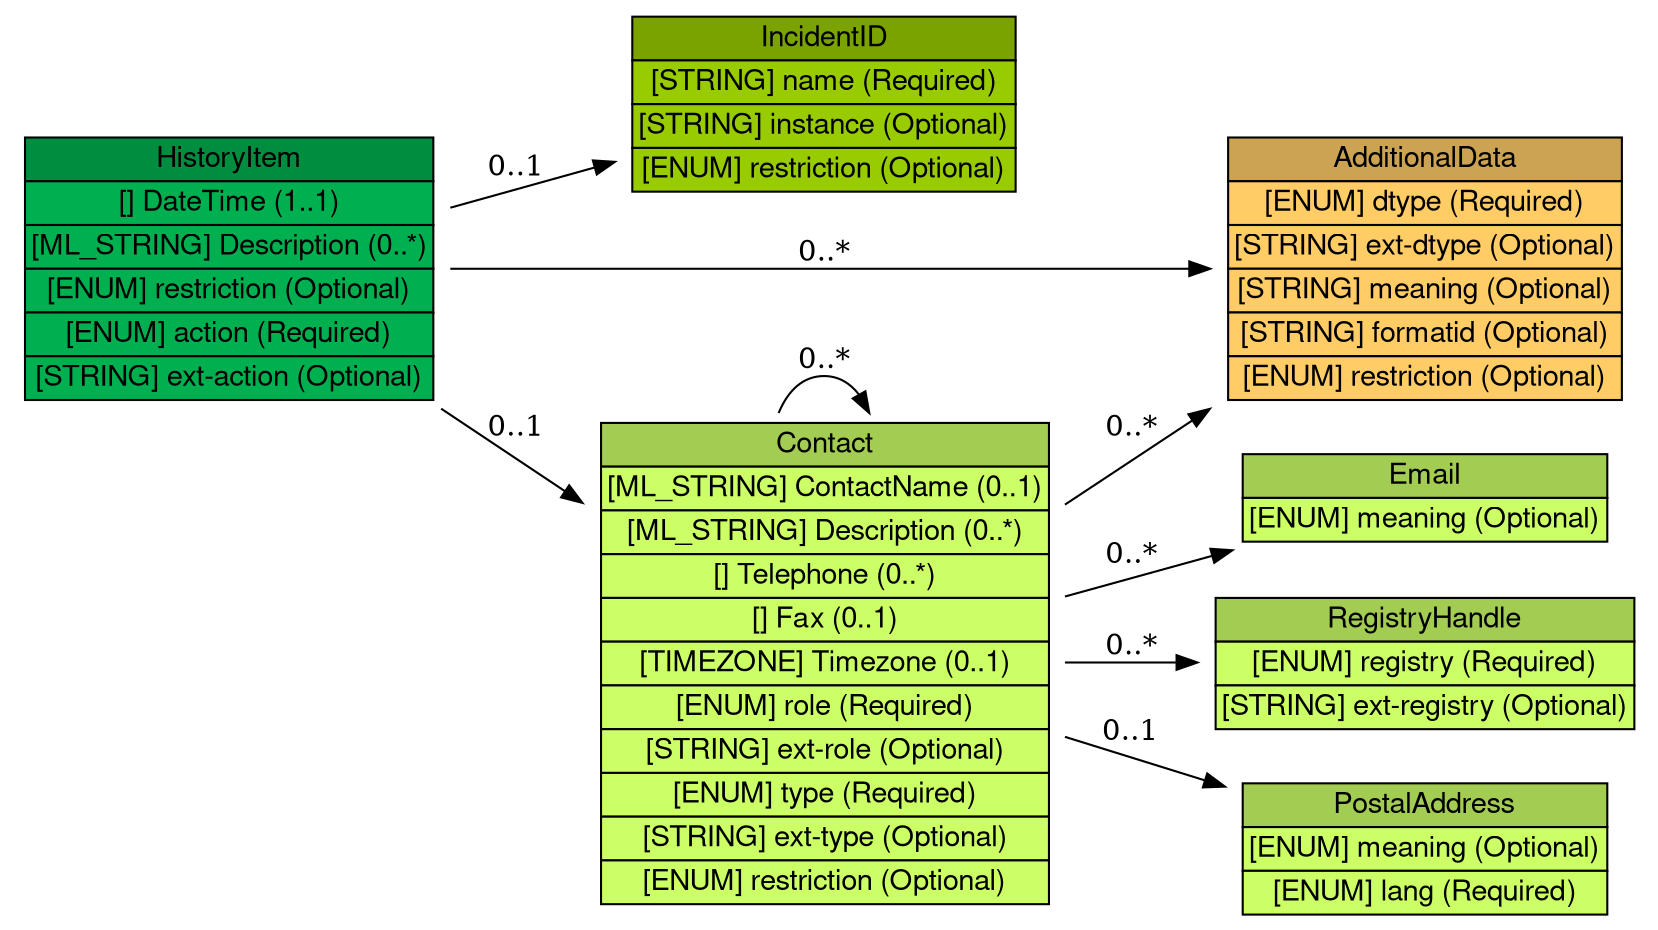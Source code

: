 digraph HistoryItem {
	graph [bb="0,0,775,483",
		rankdir=LR
	];
	node [label="\N"];
	HistoryItem	 [height=1.8611,
		label=<<table BORDER="0" CELLBORDER="1" CELLSPACING="0"> <tr> <td BGCOLOR="#008d40" HREF="/idmef_parser/IODEF/HistoryItem.html" TITLE="The HistoryItem class is an entry in the History (Section 3.11) log that documents a particular action or event that occurred in the course of handling the incident. The details of the entry are a free-form description, but each can be categorized with the type attribute. "><FONT FACE="Nimbus Sans L">HistoryItem</FONT></td> </tr>" %<tr><td BGCOLOR="#00B050"  HREF="/idmef_parser/IODEF/HistoryItem.html" TITLE="Timestamp of this entry in the history log (e.g., when the action described in the Description was taken)."><FONT FACE="Nimbus Sans L">[] DateTime (1..1)</FONT></td></tr>%<tr><td BGCOLOR="#00B050"  HREF="/idmef_parser/IODEF/HistoryItem.html" TITLE="A free-form textual description of the action or event."><FONT FACE="Nimbus Sans L">[ML_STRING] Description (0..*)</FONT></td></tr>%<tr><td BGCOLOR="#00B050"  HREF="/idmef_parser/IODEF/HistoryItem.html" TITLE="This attribute has been defined in Section 3.2."><FONT FACE="Nimbus Sans L">[ENUM] restriction (Optional)</FONT></td></tr>%<tr><td BGCOLOR="#00B050"  HREF="/idmef_parser/IODEF/HistoryItem.html" TITLE="Classifies a performed action or occurrence documented in this history log entry.  As activity will likely have been instigated either through a previously conveyed expectation or internal investigation, this attribute is identical to the category attribute of the Expectation class.  The difference is only one of tense.  When an action is in this class, it has been completed.  See Section 3.13."><FONT FACE="Nimbus Sans L">[ENUM] action (Required)</FONT></td></tr>%<tr><td BGCOLOR="#00B050"  HREF="/idmef_parser/IODEF/HistoryItem.html" TITLE="A means by which to extend the action attribute.  See Section 5.1."><FONT FACE="Nimbus Sans L">[STRING] ext-action (Optional)</FONT></td></tr>%</table>>,
		pos="106,220",
		shape=plaintext,
		width=2.9444];
	IncidentID	 [height=1.2778,
		label=<<table BORDER="0" CELLBORDER="1" CELLSPACING="0"> <tr> <td BGCOLOR="#7aa300" HREF="/idmef_parser/IODEF/IncidentID.html" TITLE="The IncidentID class represents an incident tracking number that is unique in the context of the CSIRT and identifies the activity characterized in an IODEF Document. This identifier would serve as an index into the CSIRT incident handling system. The combination of the name attribute and the string in the element content MUST be a globally unique identifier describing the activity. Documents generated by a given CSIRT MUST NOT reuse the same value unless they are referencing the same incident. "><FONT FACE="Nimbus Sans L">IncidentID</FONT></td> </tr>" %<tr><td BGCOLOR="#99CC00"  HREF="/idmef_parser/IODEF/IncidentID.html" TITLE="An identifier describing the CSIRT that created the document.  In order to have a globally unique CSIRT name, the fully qualified domain name associated with the CSIRT MUST be used."><FONT FACE="Nimbus Sans L">[STRING] name (Required)</FONT></td></tr>%<tr><td BGCOLOR="#99CC00"  HREF="/idmef_parser/IODEF/IncidentID.html" TITLE="An identifier referencing a subset of the named incident."><FONT FACE="Nimbus Sans L">[STRING] instance (Optional)</FONT></td></tr>%<tr><td BGCOLOR="#99CC00"  HREF="/idmef_parser/IODEF/IncidentID.html" TITLE="This attribute has been defined in Section 3.2."><FONT FACE="Nimbus Sans L">[ENUM] restriction (Optional)</FONT></td></tr>%</table>>,
		pos="386,437",
		shape=plaintext,
		width=2.7639];
	HistoryItem -> IncidentID	 [label="0..1",
		lp="241.5,374.5",
		pos="e,286.32,391.94 164.71,287.18 194.44,318.58 232.37,354.93 271,382 273.14,383.5 275.33,384.98 277.56,386.44"];
	Contact	 [height=3.3194,
		label=<<table BORDER="0" CELLBORDER="1" CELLSPACING="0"> <tr> <td BGCOLOR="#a3cc52" HREF="/idmef_parser/IODEF/Contact.html" TITLE="The Contact class describes contact information for organizations and personnel involved in the incident. This class allows for the naming of the involved party, specifying contact information for them, and identifying their role in the incident. "><FONT FACE="Nimbus Sans L">Contact</FONT></td> </tr>" %<tr><td BGCOLOR="#CCFF66"  HREF="/idmef_parser/IODEF/Contact.html" TITLE="The name of the contact.  The contact may either be an organization or a person.  The type attribute disambiguates the semantics."><FONT FACE="Nimbus Sans L">[ML_STRING] ContactName (0..1)</FONT></td></tr>%<tr><td BGCOLOR="#CCFF66"  HREF="/idmef_parser/IODEF/Contact.html" TITLE="A free-form description of this contact.  In the case of a person, this is often the organizational title of the individual."><FONT FACE="Nimbus Sans L">[ML_STRING] Description (0..*)</FONT></td></tr>%<tr><td BGCOLOR="#CCFF66"  HREF="/idmef_parser/IODEF/Contact.html" TITLE="The telephone number of the contact."><FONT FACE="Nimbus Sans L">[] Telephone (0..*)</FONT></td></tr>%<tr><td BGCOLOR="#CCFF66"  HREF="/idmef_parser/IODEF/Contact.html" TITLE="The facsimile telephone number of the contact."><FONT FACE="Nimbus Sans L">[] Fax (0..1)</FONT></td></tr>%<tr><td BGCOLOR="#CCFF66"  HREF="/idmef_parser/IODEF/Contact.html" TITLE="The timezone in which the contact resides formatted according to Section 2.9."><FONT FACE="Nimbus Sans L">[TIMEZONE] Timezone (0..1)</FONT></td></tr>%<tr><td BGCOLOR="#CCFF66"  HREF="/idmef_parser/IODEF/Contact.html" TITLE="Indicates the role the contact fulfills.  This attribute is defined as an enumerated list:"><FONT FACE="Nimbus Sans L">[ENUM] role (Required)</FONT></td></tr>%<tr><td BGCOLOR="#CCFF66"  HREF="/idmef_parser/IODEF/Contact.html" TITLE="A means by which to extend the role attribute. See Section 5.1."><FONT FACE="Nimbus Sans L">[STRING] ext-role (Optional)</FONT></td></tr>%<tr><td BGCOLOR="#CCFF66"  HREF="/idmef_parser/IODEF/Contact.html" TITLE="Indicates the type of contact being described. This attribute is defined as an enumerated list:"><FONT FACE="Nimbus Sans L">[ENUM] type (Required)</FONT></td></tr>%<tr><td BGCOLOR="#CCFF66"  HREF="/idmef_parser/IODEF/Contact.html" TITLE="A means by which to extend the type attribute. See Section 5.1."><FONT FACE="Nimbus Sans L">[STRING] ext-type (Optional)</FONT></td></tr>%<tr><td BGCOLOR="#CCFF66"  HREF="/idmef_parser/IODEF/Contact.html" TITLE="This attribute is defined in Section 3.2."><FONT FACE="Nimbus Sans L">[ENUM] restriction (Optional)</FONT></td></tr>%</table>>,
		pos="386,220",
		shape=plaintext,
		width=3.1944];
	HistoryItem -> Contact	 [label="0..1",
		lp="241.5,227.5",
		pos="e,270.94,220 212.26,220 228.14,220 244.64,220 260.88,220"];
	AdditionalData	 [height=1.8611,
		label=<<table BORDER="0" CELLBORDER="1" CELLSPACING="0"> <tr> <td BGCOLOR="#cca352" HREF="/idmef_parser/IODEF/AdditionalData.html" TITLE="The AdditionalData class serves as an extension mechanism for information not otherwise represented in the data model. For relatively simple information, atomic data types (e.g., integers, strings) are provided with a mechanism to annotate their meaning. The class can also be used to extend the data model (and the associated Schema) to support proprietary extensions by encapsulating entire XML documents conforming to another Schema (e.g., IDMEF). A detailed discussion for extending the data model and the schema can be found in Section 5. "><FONT FACE="Nimbus Sans L">AdditionalData</FONT></td> </tr>" %<tr><td BGCOLOR="#FFCC66"  HREF="/idmef_parser/IODEF/AdditionalData.html" TITLE="The data type of the element content.  The permitted values for this attribute are shown below.  The default value is &quot;string&quot;."><FONT FACE="Nimbus Sans L">[ENUM] dtype (Required)</FONT></td></tr>%<tr><td BGCOLOR="#FFCC66"  HREF="/idmef_parser/IODEF/AdditionalData.html" TITLE="A means by which to extend the dtype attribute.  See Section 5.1."><FONT FACE="Nimbus Sans L">[STRING] ext-dtype (Optional)</FONT></td></tr>%<tr><td BGCOLOR="#FFCC66"  HREF="/idmef_parser/IODEF/AdditionalData.html" TITLE="A free-form description of the element content."><FONT FACE="Nimbus Sans L">[STRING] meaning (Optional)</FONT></td></tr>%<tr><td BGCOLOR="#FFCC66"  HREF="/idmef_parser/IODEF/AdditionalData.html" TITLE="An identifier referencing the format and semantics of the element content."><FONT FACE="Nimbus Sans L">[STRING] formatid (Optional)</FONT></td></tr>%<tr><td BGCOLOR="#FFCC66"  HREF="/idmef_parser/IODEF/AdditionalData.html" TITLE="This attribute has been defined in Section 3.2."><FONT FACE="Nimbus Sans L">[ENUM] restriction (Optional)</FONT></td></tr>%</table>>,
		pos="667.5,67",
		shape=plaintext,
		width=2.8194];
	HistoryItem -> AdditionalData	 [label="0..*",
		lp="386,83.5",
		pos="e,565.65,50.727 162.43,152.97 191.5,123.55 229.53,92.091 271,76 361.95,40.71 473.69,41.727 555.34,49.672"];
	Contact -> Contact	 [label="0..*",
		lp="386,365",
		pos="e,407.46,339.75 364.54,339.75 369,350.65 376.16,357.5 386,357.5 392.77,357.5 398.26,354.26 402.49,348.7"];
	RegistryHandle	 [height=0.98611,
		label=<<table BORDER="0" CELLBORDER="1" CELLSPACING="0"> <tr> <td BGCOLOR="#a3cc52" HREF="/idmef_parser/IODEF/RegistryHandle.html" TITLE="The RegistryHandle class represents a handle into an Internet registry or community-specific database. The handle is specified in the element content and the type attribute specifies the database. "><FONT FACE="Nimbus Sans L">RegistryHandle</FONT></td> </tr>" %<tr><td BGCOLOR="#CCFF66"  HREF="/idmef_parser/IODEF/RegistryHandle.html" TITLE="The database to which the handle belongs.  The default value is &#39;local&#39;.  The possible values are:"><FONT FACE="Nimbus Sans L">[ENUM] registry (Required)</FONT></td></tr>%<tr><td BGCOLOR="#CCFF66"  HREF="/idmef_parser/IODEF/RegistryHandle.html" TITLE="A means by which to extend the registry attribute.  See Section 5.1."><FONT FACE="Nimbus Sans L">[STRING] ext-registry (Optional)</FONT></td></tr>%</table>>,
		pos="667.5,345",
		shape=plaintext,
		width=2.9861];
	Contact -> RegistryHandle	 [label="0..*",
		lp="530.5,299.5",
		pos="e,579.65,309.44 501.24,274.58 520.78,283.56 540.92,292.66 560,301 563.39,302.48 566.84,303.97 570.33,305.47"];
	PostalAddress	 [height=0.98611,
		label=<<table BORDER="0" CELLBORDER="1" CELLSPACING="0"> <tr> <td BGCOLOR="#a3cc52" HREF="/idmef_parser/IODEF/PostalAddress.html" TITLE="The PostalAddress class specifies a postal address formatted according to the POSTAL data type (Section 2.11). "><FONT FACE="Nimbus Sans L">PostalAddress</FONT></td> </tr>" %<tr><td BGCOLOR="#CCFF66"  HREF="/idmef_parser/IODEF/PostalAddress.html" TITLE="A free-form description of the element content."><FONT FACE="Nimbus Sans L">[ENUM] meaning (Optional)</FONT></td></tr>%<tr><td BGCOLOR="#CCFF66"  HREF="/idmef_parser/IODEF/PostalAddress.html" TITLE="A valid language code per RFC 4646 [7] constrained by the definition of &quot;xs:language&quot;.  The interpretation of this code is described in Section 6."><FONT FACE="Nimbus Sans L">[ENUM] lang (Required)</FONT></td></tr>%</table>>,
		pos="667.5,256",
		shape=plaintext,
		width=2.6528];
	Contact -> PostalAddress	 [label="0..1",
		lp="530.5,246.5",
		pos="e,571.67,243.74 501.31,234.75 521.22,237.29 541.84,239.93 561.49,242.44"];
	Email	 [height=0.69444,
		label=<<table BORDER="0" CELLBORDER="1" CELLSPACING="0"> <tr> <td BGCOLOR="#a3cc52" HREF="/idmef_parser/IODEF/Email.html" TITLE="The Email class specifies an email address formatted according to EMAIL data type (Section 2.14). "><FONT FACE="Nimbus Sans L">Email</FONT></td> </tr>" %<tr><td BGCOLOR="#CCFF66"  HREF="/idmef_parser/IODEF/Email.html" TITLE="A free-form description of the element content (e.g., hours of coverage for a given number)."><FONT FACE="Nimbus Sans L">[ENUM] meaning (Optional)</FONT></td></tr>%</table>>,
		pos="667.5,177",
		shape=plaintext,
		width=2.6528];
	Contact -> Email	 [label="0..*",
		lp="530.5,205.5",
		pos="e,571.67,191.64 501.31,202.39 521.31,199.33 542.02,196.17 561.76,193.15"];
	Contact -> AdditionalData	 [label="0..*",
		lp="530.5,150.5",
		pos="e,565.9,122.22 501.31,157.33 519.71,147.33 538.71,137 556.99,127.06"];
}
